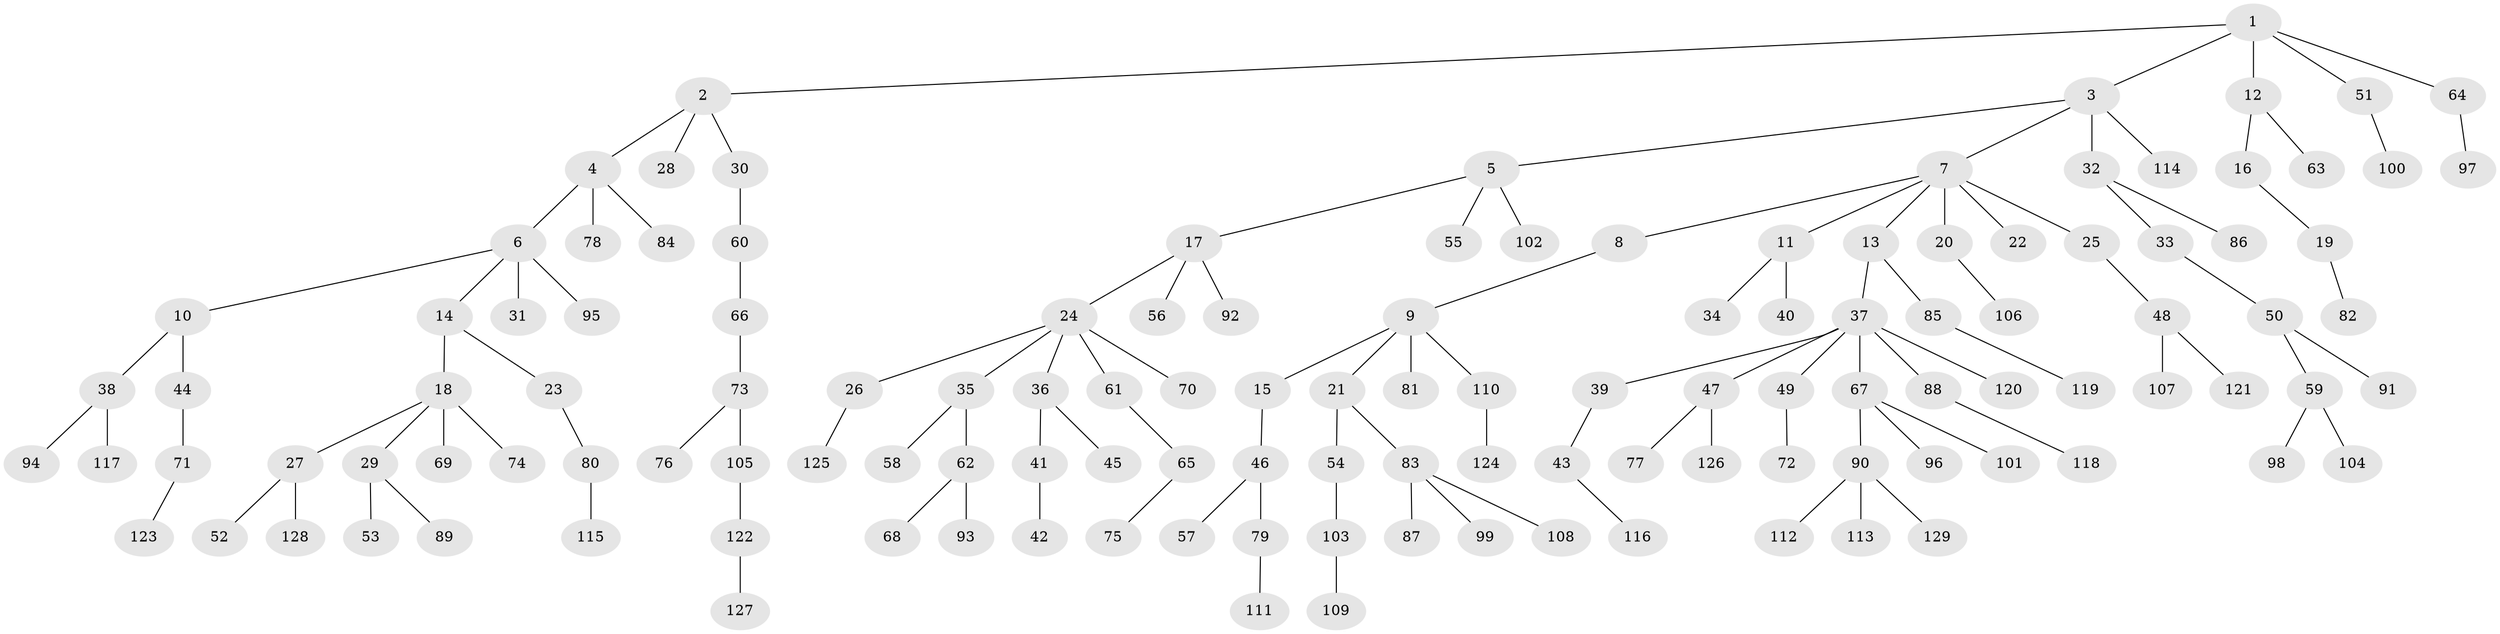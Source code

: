 // coarse degree distribution, {7: 0.025974025974025976, 5: 0.05194805194805195, 4: 0.06493506493506493, 2: 0.16883116883116883, 3: 0.09090909090909091, 1: 0.5844155844155844, 6: 0.012987012987012988}
// Generated by graph-tools (version 1.1) at 2025/19/03/04/25 18:19:15]
// undirected, 129 vertices, 128 edges
graph export_dot {
graph [start="1"]
  node [color=gray90,style=filled];
  1;
  2;
  3;
  4;
  5;
  6;
  7;
  8;
  9;
  10;
  11;
  12;
  13;
  14;
  15;
  16;
  17;
  18;
  19;
  20;
  21;
  22;
  23;
  24;
  25;
  26;
  27;
  28;
  29;
  30;
  31;
  32;
  33;
  34;
  35;
  36;
  37;
  38;
  39;
  40;
  41;
  42;
  43;
  44;
  45;
  46;
  47;
  48;
  49;
  50;
  51;
  52;
  53;
  54;
  55;
  56;
  57;
  58;
  59;
  60;
  61;
  62;
  63;
  64;
  65;
  66;
  67;
  68;
  69;
  70;
  71;
  72;
  73;
  74;
  75;
  76;
  77;
  78;
  79;
  80;
  81;
  82;
  83;
  84;
  85;
  86;
  87;
  88;
  89;
  90;
  91;
  92;
  93;
  94;
  95;
  96;
  97;
  98;
  99;
  100;
  101;
  102;
  103;
  104;
  105;
  106;
  107;
  108;
  109;
  110;
  111;
  112;
  113;
  114;
  115;
  116;
  117;
  118;
  119;
  120;
  121;
  122;
  123;
  124;
  125;
  126;
  127;
  128;
  129;
  1 -- 2;
  1 -- 3;
  1 -- 12;
  1 -- 51;
  1 -- 64;
  2 -- 4;
  2 -- 28;
  2 -- 30;
  3 -- 5;
  3 -- 7;
  3 -- 32;
  3 -- 114;
  4 -- 6;
  4 -- 78;
  4 -- 84;
  5 -- 17;
  5 -- 55;
  5 -- 102;
  6 -- 10;
  6 -- 14;
  6 -- 31;
  6 -- 95;
  7 -- 8;
  7 -- 11;
  7 -- 13;
  7 -- 20;
  7 -- 22;
  7 -- 25;
  8 -- 9;
  9 -- 15;
  9 -- 21;
  9 -- 81;
  9 -- 110;
  10 -- 38;
  10 -- 44;
  11 -- 34;
  11 -- 40;
  12 -- 16;
  12 -- 63;
  13 -- 37;
  13 -- 85;
  14 -- 18;
  14 -- 23;
  15 -- 46;
  16 -- 19;
  17 -- 24;
  17 -- 56;
  17 -- 92;
  18 -- 27;
  18 -- 29;
  18 -- 69;
  18 -- 74;
  19 -- 82;
  20 -- 106;
  21 -- 54;
  21 -- 83;
  23 -- 80;
  24 -- 26;
  24 -- 35;
  24 -- 36;
  24 -- 61;
  24 -- 70;
  25 -- 48;
  26 -- 125;
  27 -- 52;
  27 -- 128;
  29 -- 53;
  29 -- 89;
  30 -- 60;
  32 -- 33;
  32 -- 86;
  33 -- 50;
  35 -- 58;
  35 -- 62;
  36 -- 41;
  36 -- 45;
  37 -- 39;
  37 -- 47;
  37 -- 49;
  37 -- 67;
  37 -- 88;
  37 -- 120;
  38 -- 94;
  38 -- 117;
  39 -- 43;
  41 -- 42;
  43 -- 116;
  44 -- 71;
  46 -- 57;
  46 -- 79;
  47 -- 77;
  47 -- 126;
  48 -- 107;
  48 -- 121;
  49 -- 72;
  50 -- 59;
  50 -- 91;
  51 -- 100;
  54 -- 103;
  59 -- 98;
  59 -- 104;
  60 -- 66;
  61 -- 65;
  62 -- 68;
  62 -- 93;
  64 -- 97;
  65 -- 75;
  66 -- 73;
  67 -- 90;
  67 -- 96;
  67 -- 101;
  71 -- 123;
  73 -- 76;
  73 -- 105;
  79 -- 111;
  80 -- 115;
  83 -- 87;
  83 -- 99;
  83 -- 108;
  85 -- 119;
  88 -- 118;
  90 -- 112;
  90 -- 113;
  90 -- 129;
  103 -- 109;
  105 -- 122;
  110 -- 124;
  122 -- 127;
}
